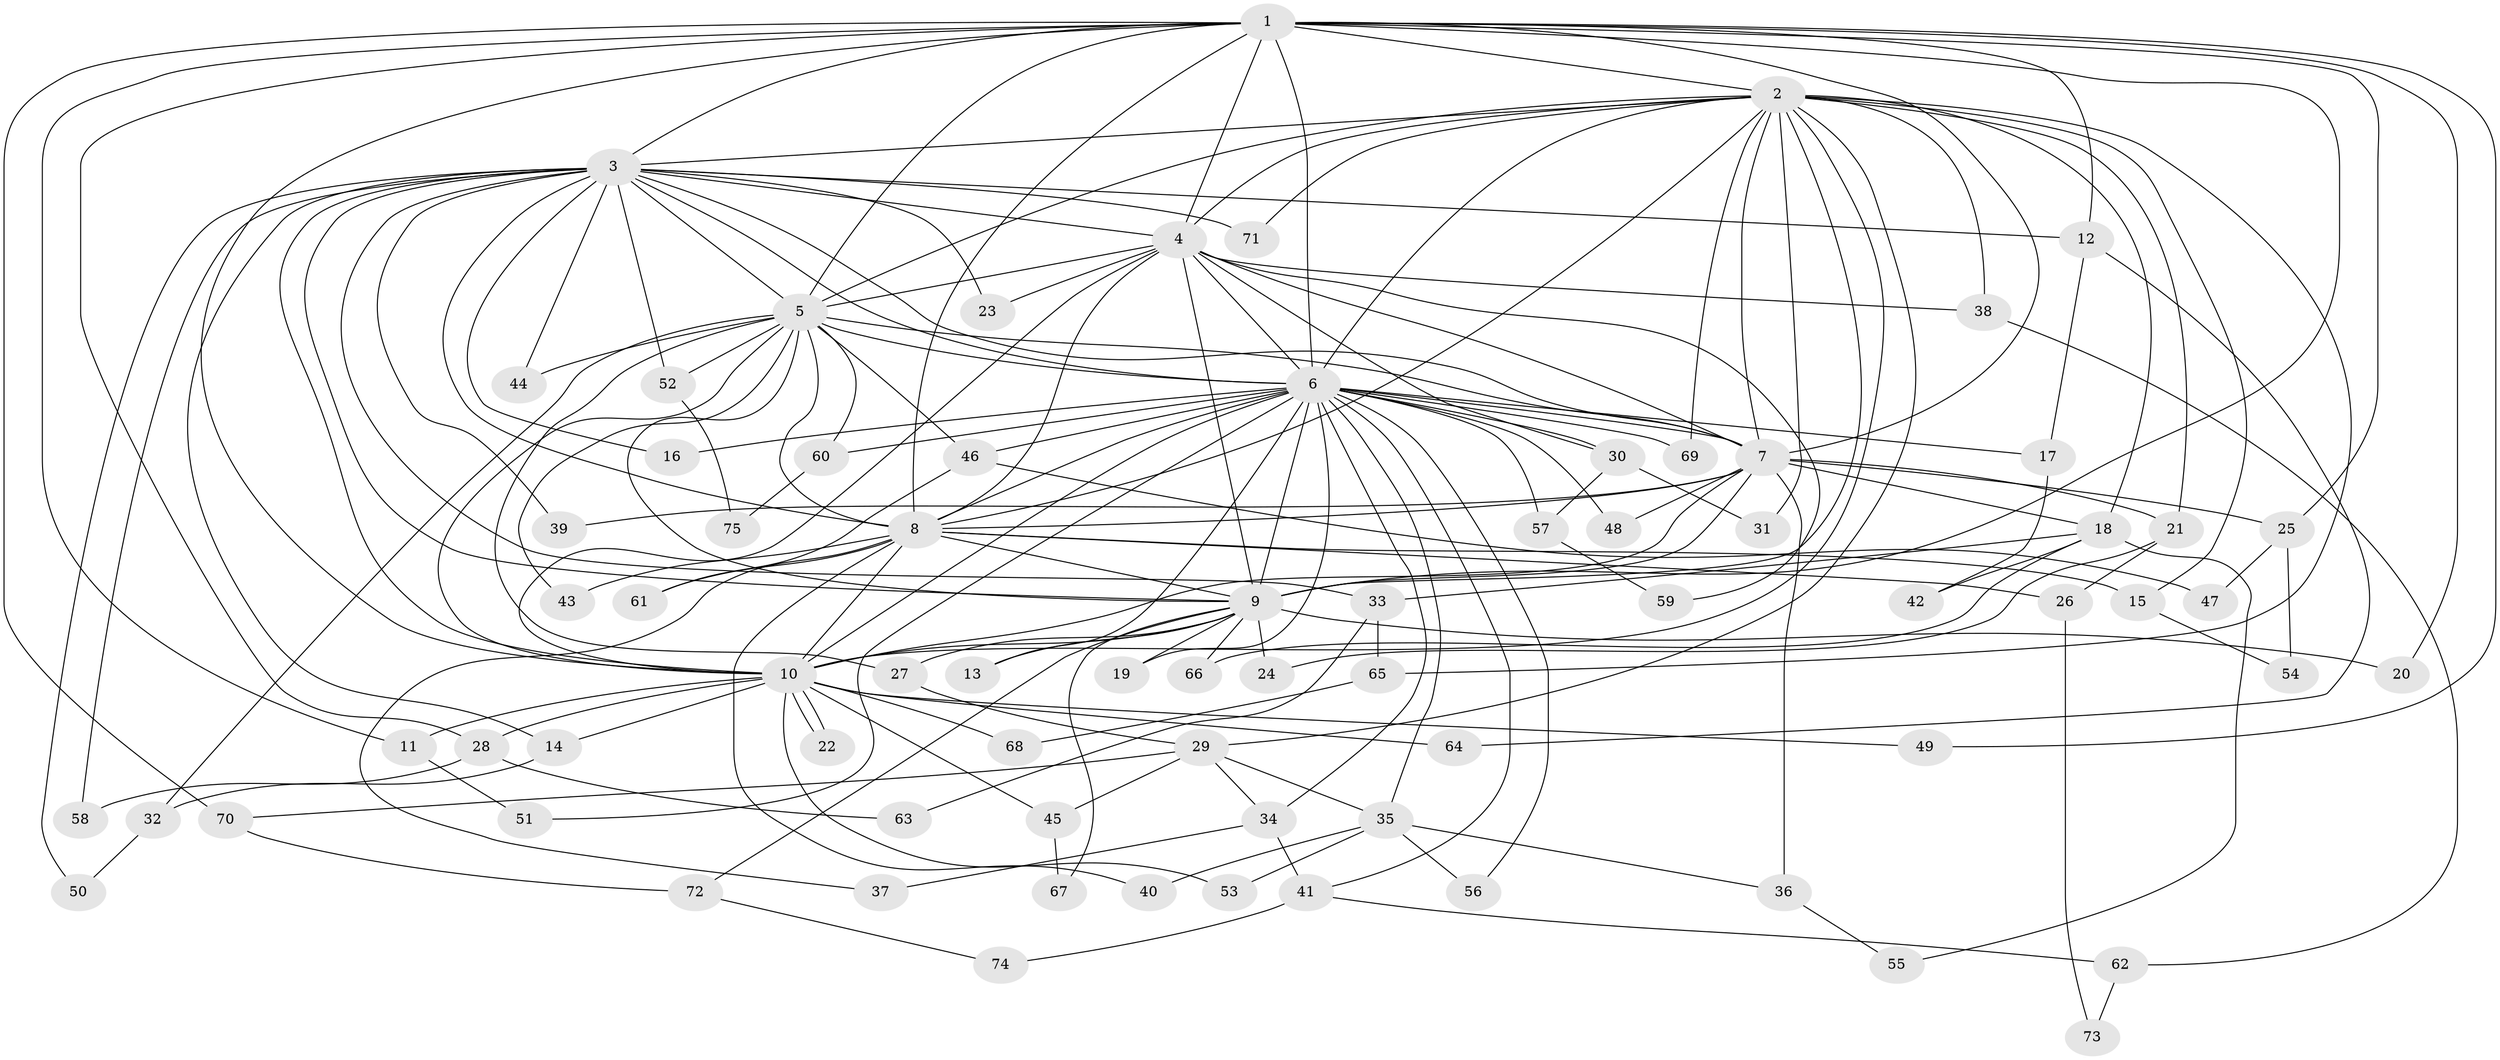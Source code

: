 // Generated by graph-tools (version 1.1) at 2025/10/02/27/25 16:10:57]
// undirected, 75 vertices, 175 edges
graph export_dot {
graph [start="1"]
  node [color=gray90,style=filled];
  1;
  2;
  3;
  4;
  5;
  6;
  7;
  8;
  9;
  10;
  11;
  12;
  13;
  14;
  15;
  16;
  17;
  18;
  19;
  20;
  21;
  22;
  23;
  24;
  25;
  26;
  27;
  28;
  29;
  30;
  31;
  32;
  33;
  34;
  35;
  36;
  37;
  38;
  39;
  40;
  41;
  42;
  43;
  44;
  45;
  46;
  47;
  48;
  49;
  50;
  51;
  52;
  53;
  54;
  55;
  56;
  57;
  58;
  59;
  60;
  61;
  62;
  63;
  64;
  65;
  66;
  67;
  68;
  69;
  70;
  71;
  72;
  73;
  74;
  75;
  1 -- 2;
  1 -- 3;
  1 -- 4;
  1 -- 5;
  1 -- 6;
  1 -- 7;
  1 -- 8;
  1 -- 9;
  1 -- 10;
  1 -- 11;
  1 -- 12;
  1 -- 20;
  1 -- 25;
  1 -- 28;
  1 -- 49;
  1 -- 70;
  2 -- 3;
  2 -- 4;
  2 -- 5;
  2 -- 6;
  2 -- 7;
  2 -- 8;
  2 -- 9;
  2 -- 10;
  2 -- 15;
  2 -- 18;
  2 -- 21;
  2 -- 29;
  2 -- 31;
  2 -- 38;
  2 -- 65;
  2 -- 69;
  2 -- 71;
  3 -- 4;
  3 -- 5;
  3 -- 6;
  3 -- 7;
  3 -- 8;
  3 -- 9;
  3 -- 10;
  3 -- 12;
  3 -- 14;
  3 -- 16;
  3 -- 23;
  3 -- 33;
  3 -- 39;
  3 -- 44;
  3 -- 50;
  3 -- 52;
  3 -- 58;
  3 -- 71;
  4 -- 5;
  4 -- 6;
  4 -- 7;
  4 -- 8;
  4 -- 9;
  4 -- 10;
  4 -- 23;
  4 -- 30;
  4 -- 38;
  4 -- 59;
  5 -- 6;
  5 -- 7;
  5 -- 8;
  5 -- 9;
  5 -- 10;
  5 -- 27;
  5 -- 32;
  5 -- 43;
  5 -- 44;
  5 -- 46;
  5 -- 52;
  5 -- 60;
  6 -- 7;
  6 -- 8;
  6 -- 9;
  6 -- 10;
  6 -- 13;
  6 -- 16;
  6 -- 17;
  6 -- 19;
  6 -- 30;
  6 -- 34;
  6 -- 35;
  6 -- 41;
  6 -- 46;
  6 -- 48;
  6 -- 51;
  6 -- 56;
  6 -- 57;
  6 -- 60;
  6 -- 69;
  7 -- 8;
  7 -- 9;
  7 -- 10;
  7 -- 18;
  7 -- 21;
  7 -- 25;
  7 -- 36;
  7 -- 39;
  7 -- 48;
  8 -- 9;
  8 -- 10;
  8 -- 15;
  8 -- 26;
  8 -- 37;
  8 -- 40;
  8 -- 43;
  8 -- 61;
  9 -- 10;
  9 -- 13;
  9 -- 19;
  9 -- 20;
  9 -- 24;
  9 -- 27;
  9 -- 66;
  9 -- 67;
  9 -- 72;
  10 -- 11;
  10 -- 14;
  10 -- 22;
  10 -- 22;
  10 -- 28;
  10 -- 45;
  10 -- 49;
  10 -- 53;
  10 -- 64;
  10 -- 68;
  11 -- 51;
  12 -- 17;
  12 -- 64;
  14 -- 32;
  15 -- 54;
  17 -- 42;
  18 -- 33;
  18 -- 42;
  18 -- 55;
  18 -- 66;
  21 -- 24;
  21 -- 26;
  25 -- 47;
  25 -- 54;
  26 -- 73;
  27 -- 29;
  28 -- 58;
  28 -- 63;
  29 -- 34;
  29 -- 35;
  29 -- 45;
  29 -- 70;
  30 -- 31;
  30 -- 57;
  32 -- 50;
  33 -- 63;
  33 -- 65;
  34 -- 37;
  34 -- 41;
  35 -- 36;
  35 -- 40;
  35 -- 53;
  35 -- 56;
  36 -- 55;
  38 -- 62;
  41 -- 62;
  41 -- 74;
  45 -- 67;
  46 -- 47;
  46 -- 61;
  52 -- 75;
  57 -- 59;
  60 -- 75;
  62 -- 73;
  65 -- 68;
  70 -- 72;
  72 -- 74;
}
